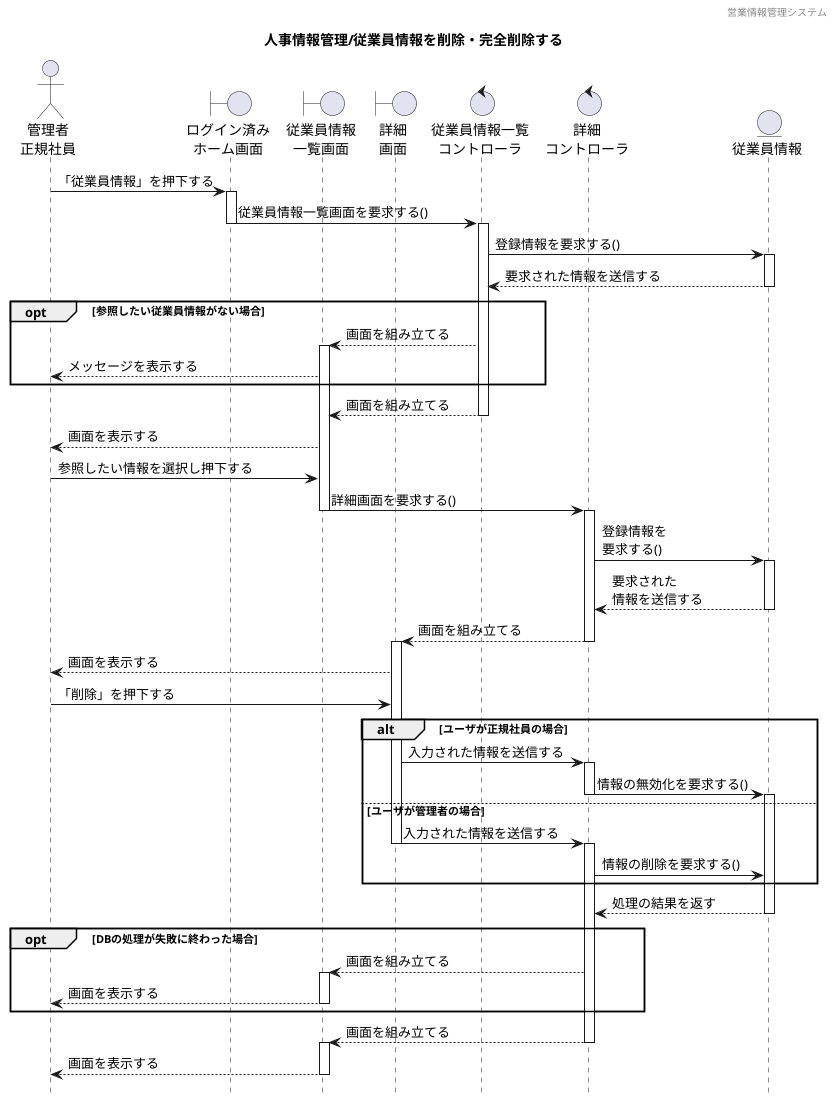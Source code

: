 @startuml ../../images/従業員情報マスタ/従業員情報管理_参照

' 下アイコン除去
hide footbox
' ヘッダー
header 営業情報管理システム
' タイトル
title 人事情報管理/従業員情報を削除・完全削除する


' actor "" as 
actor "管理者\n正規社員" as a1

' boundary "" as 
boundary "ログイン済み\nホーム画面" as b1
boundary "従業員情報\n一覧画面" as b2
boundary "詳細\n画面" as b3

' control "" as 
control "従業員情報一覧\nコントローラ" as c1
control "詳細\nコントローラ" as c2

' entity "" as
entity "従業員情報" as e1


' ログイン済みホーム画面から一覧表示までのシーケンス
a1 -> b1 : 「従業員情報」を押下する
activate b1
b1 -> c1 : 従業員情報一覧画面を要求する()
deactivate b1
activate c1
c1 -> e1 : 登録情報を要求する()
activate e1
c1 <-- e1 : 要求された情報を送信する
deactivate e1

' 代替フロー
opt 参照したい従業員情報がない場合
b2 <-- c1 : 画面を組み立てる
activate b2
a1 <-- b2 : メッセージを表示する
end

b2 <-- c1 : 画面を組み立てる
deactivate c1

a1 <-- b2 : 画面を表示する
a1 -> b2 : 参照したい情報を選択し押下する
b2 -> c2 : 詳細画面を要求する()
deactivate b2
activate c2
c2 -> e1 : 登録情報を\n要求する()
activate e1
c2 <-- e1 : 要求された\n情報を送信する
deactivate e1
b3 <-- c2 : 画面を組み立てる
deactivate c2
activate b3
a1 <-- b3 : 画面を表示する
a1 -> b3 : 「削除」を押下する
alt ユーザが正規社員の場合
b3 -> c2 : 入力された情報を送信する
activate c2
c2 -> e1 : 情報の無効化を要求する()
deactivate c2
activate e1
else ユーザが管理者の場合
b3 -> c2 : 入力された情報を送信する
deactivate b3
activate c2
c2 -> e1 : 情報の削除を要求する()
end
c2 <-- e1 : 処理の結果を返す
deactivate e1
opt DBの処理が失敗に終わった場合
b2 <-- c2 : 画面を組み立てる
activate b2
a1 <-- b2 : 画面を表示する
deactivate b2
end 
b2 <-- c2 : 画面を組み立てる
deactivate c2
activate b2
a1 <-- b2 : 画面を表示する
deactivate b2

@enduml
